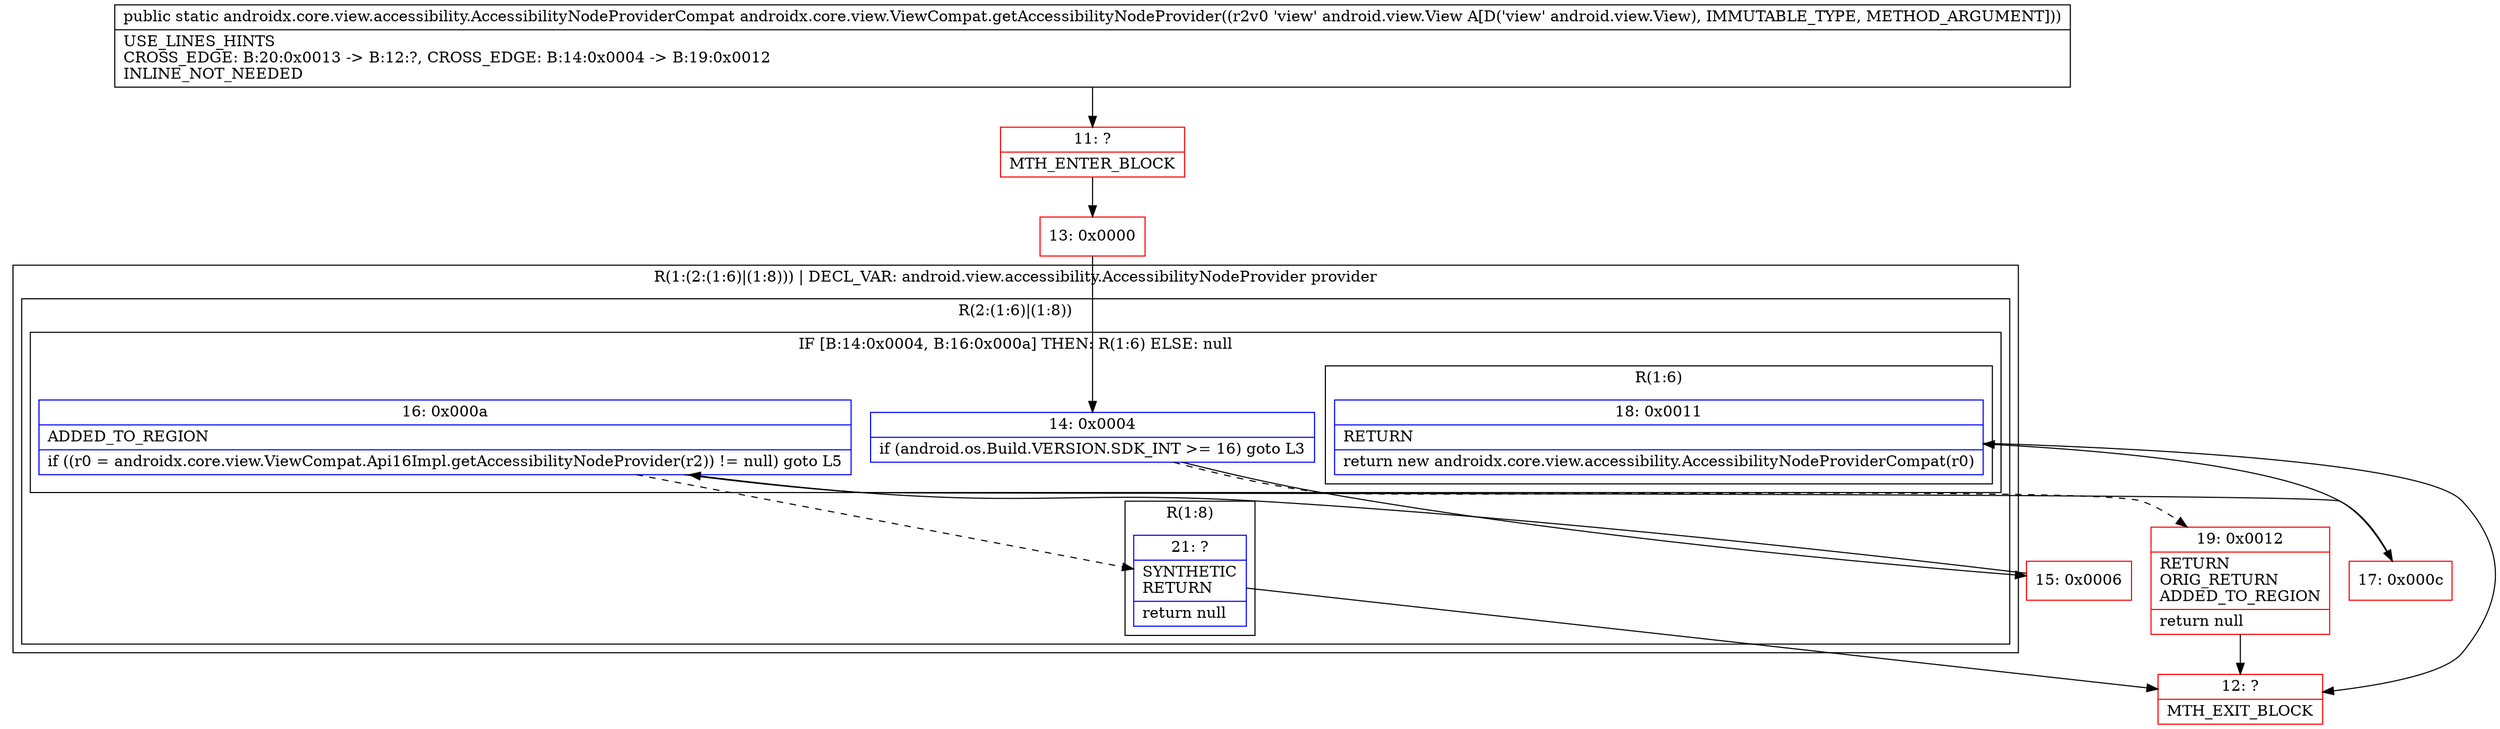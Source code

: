 digraph "CFG forandroidx.core.view.ViewCompat.getAccessibilityNodeProvider(Landroid\/view\/View;)Landroidx\/core\/view\/accessibility\/AccessibilityNodeProviderCompat;" {
subgraph cluster_Region_791442398 {
label = "R(1:(2:(1:6)|(1:8))) | DECL_VAR: android.view.accessibility.AccessibilityNodeProvider provider\l";
node [shape=record,color=blue];
subgraph cluster_Region_1548866994 {
label = "R(2:(1:6)|(1:8))";
node [shape=record,color=blue];
subgraph cluster_IfRegion_1338728766 {
label = "IF [B:14:0x0004, B:16:0x000a] THEN: R(1:6) ELSE: null";
node [shape=record,color=blue];
Node_14 [shape=record,label="{14\:\ 0x0004|if (android.os.Build.VERSION.SDK_INT \>= 16) goto L3\l}"];
Node_16 [shape=record,label="{16\:\ 0x000a|ADDED_TO_REGION\l|if ((r0 = androidx.core.view.ViewCompat.Api16Impl.getAccessibilityNodeProvider(r2)) != null) goto L5\l}"];
subgraph cluster_Region_470667220 {
label = "R(1:6)";
node [shape=record,color=blue];
Node_18 [shape=record,label="{18\:\ 0x0011|RETURN\l|return new androidx.core.view.accessibility.AccessibilityNodeProviderCompat(r0)\l}"];
}
}
subgraph cluster_Region_1349778696 {
label = "R(1:8)";
node [shape=record,color=blue];
Node_21 [shape=record,label="{21\:\ ?|SYNTHETIC\lRETURN\l|return null\l}"];
}
}
}
Node_11 [shape=record,color=red,label="{11\:\ ?|MTH_ENTER_BLOCK\l}"];
Node_13 [shape=record,color=red,label="{13\:\ 0x0000}"];
Node_15 [shape=record,color=red,label="{15\:\ 0x0006}"];
Node_17 [shape=record,color=red,label="{17\:\ 0x000c}"];
Node_12 [shape=record,color=red,label="{12\:\ ?|MTH_EXIT_BLOCK\l}"];
Node_19 [shape=record,color=red,label="{19\:\ 0x0012|RETURN\lORIG_RETURN\lADDED_TO_REGION\l|return null\l}"];
MethodNode[shape=record,label="{public static androidx.core.view.accessibility.AccessibilityNodeProviderCompat androidx.core.view.ViewCompat.getAccessibilityNodeProvider((r2v0 'view' android.view.View A[D('view' android.view.View), IMMUTABLE_TYPE, METHOD_ARGUMENT]))  | USE_LINES_HINTS\lCROSS_EDGE: B:20:0x0013 \-\> B:12:?, CROSS_EDGE: B:14:0x0004 \-\> B:19:0x0012\lINLINE_NOT_NEEDED\l}"];
MethodNode -> Node_11;Node_14 -> Node_15;
Node_14 -> Node_19[style=dashed];
Node_16 -> Node_17;
Node_16 -> Node_21[style=dashed];
Node_18 -> Node_12;
Node_21 -> Node_12;
Node_11 -> Node_13;
Node_13 -> Node_14;
Node_15 -> Node_16;
Node_17 -> Node_18;
Node_19 -> Node_12;
}

